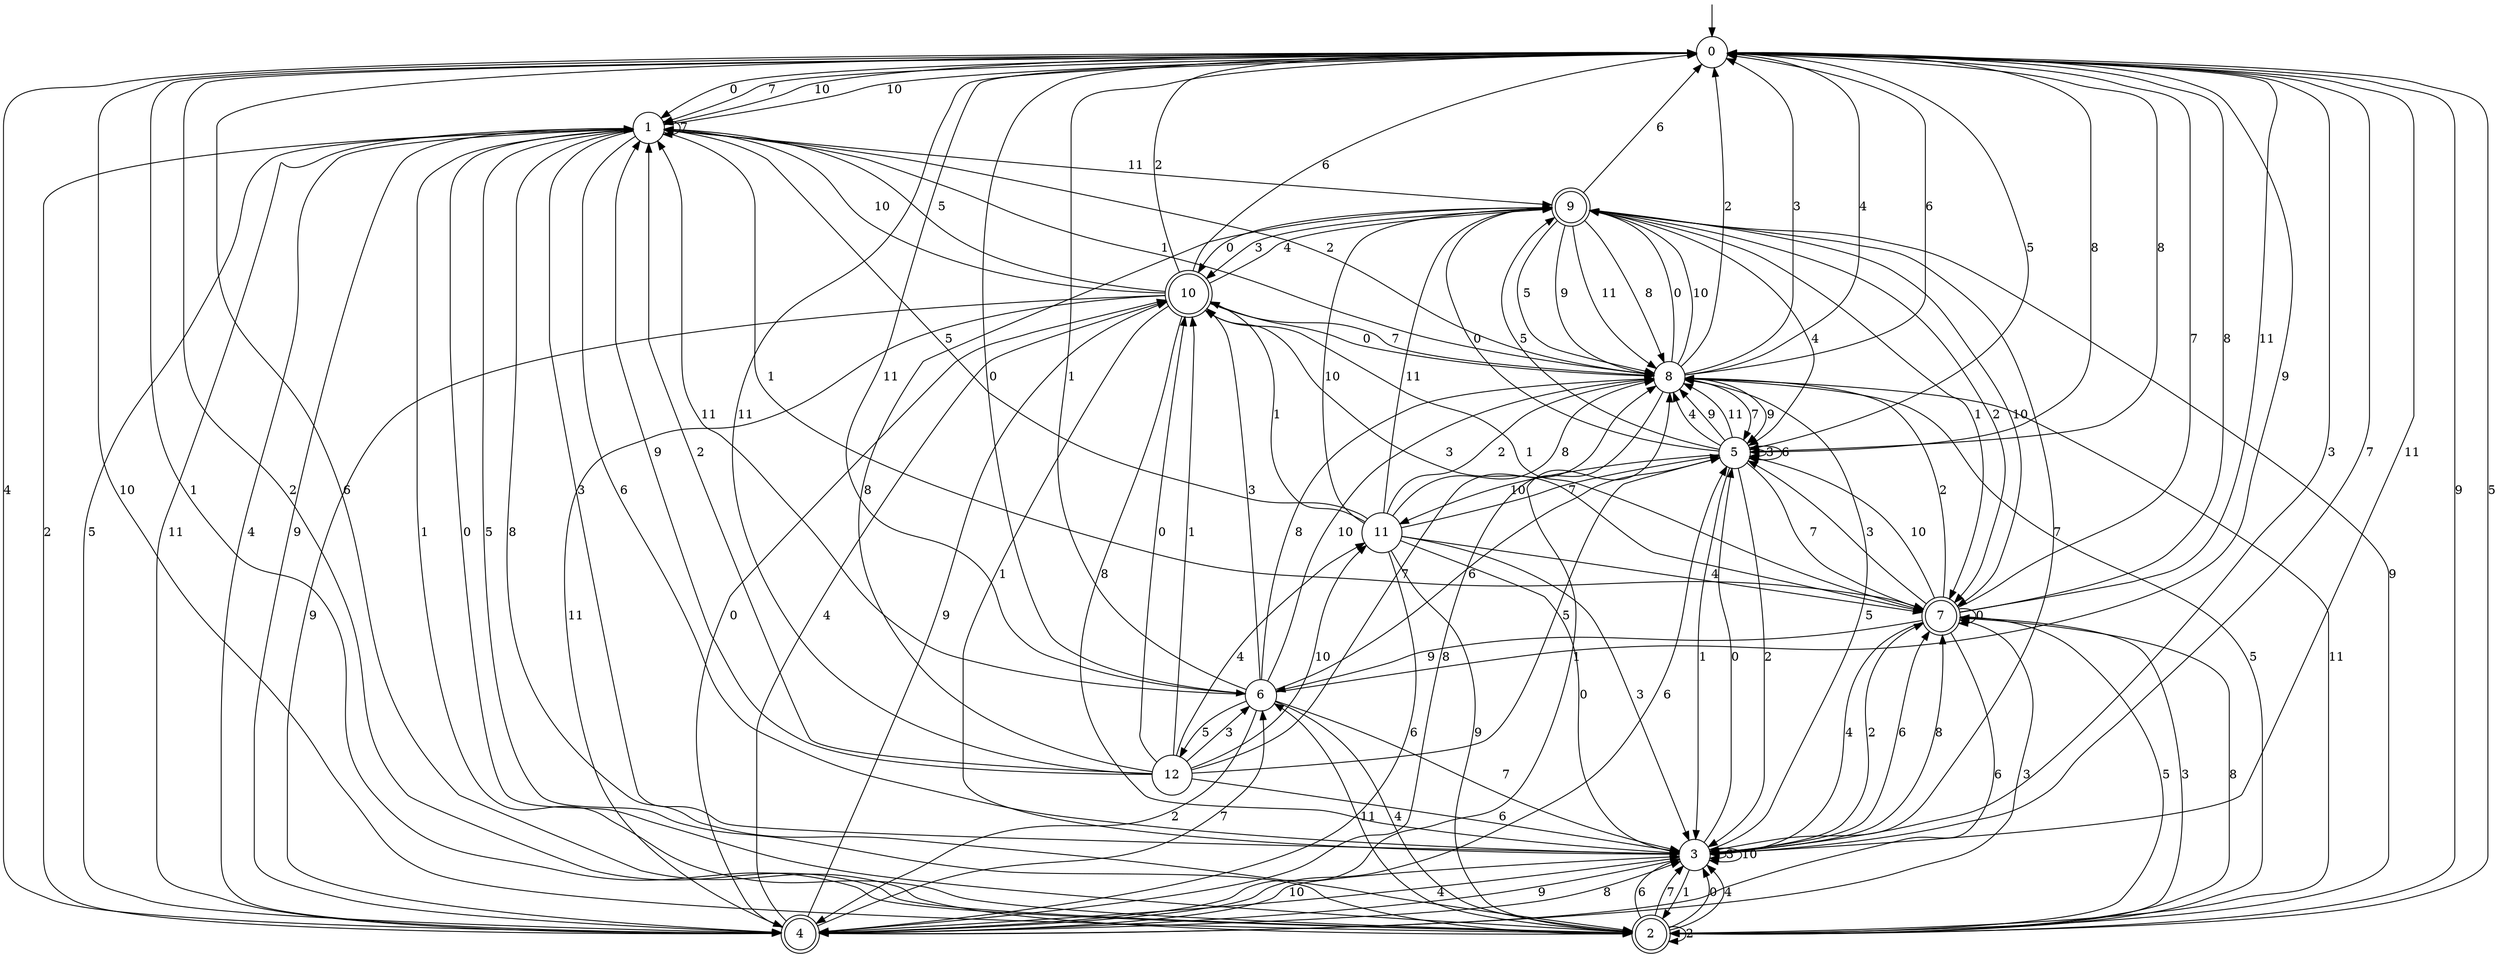 digraph g {

	s0 [shape="circle" label="0"];
	s1 [shape="circle" label="1"];
	s2 [shape="doublecircle" label="2"];
	s3 [shape="circle" label="3"];
	s4 [shape="doublecircle" label="4"];
	s5 [shape="circle" label="5"];
	s6 [shape="circle" label="6"];
	s7 [shape="doublecircle" label="7"];
	s8 [shape="circle" label="8"];
	s9 [shape="doublecircle" label="9"];
	s10 [shape="doublecircle" label="10"];
	s11 [shape="circle" label="11"];
	s12 [shape="circle" label="12"];
	s0 -> s1 [label="0"];
	s0 -> s2 [label="1"];
	s0 -> s2 [label="2"];
	s0 -> s3 [label="3"];
	s0 -> s4 [label="4"];
	s0 -> s5 [label="5"];
	s0 -> s2 [label="6"];
	s0 -> s1 [label="7"];
	s0 -> s5 [label="8"];
	s0 -> s2 [label="9"];
	s0 -> s1 [label="10"];
	s0 -> s6 [label="11"];
	s1 -> s2 [label="0"];
	s1 -> s7 [label="1"];
	s1 -> s8 [label="2"];
	s1 -> s3 [label="3"];
	s1 -> s4 [label="4"];
	s1 -> s2 [label="5"];
	s1 -> s3 [label="6"];
	s1 -> s1 [label="7"];
	s1 -> s2 [label="8"];
	s1 -> s4 [label="9"];
	s1 -> s0 [label="10"];
	s1 -> s9 [label="11"];
	s2 -> s3 [label="0"];
	s2 -> s1 [label="1"];
	s2 -> s2 [label="2"];
	s2 -> s7 [label="3"];
	s2 -> s3 [label="4"];
	s2 -> s0 [label="5"];
	s2 -> s3 [label="6"];
	s2 -> s3 [label="7"];
	s2 -> s7 [label="8"];
	s2 -> s9 [label="9"];
	s2 -> s0 [label="10"];
	s2 -> s6 [label="11"];
	s3 -> s5 [label="0"];
	s3 -> s2 [label="1"];
	s3 -> s7 [label="2"];
	s3 -> s3 [label="3"];
	s3 -> s4 [label="4"];
	s3 -> s8 [label="5"];
	s3 -> s7 [label="6"];
	s3 -> s0 [label="7"];
	s3 -> s7 [label="8"];
	s3 -> s4 [label="9"];
	s3 -> s3 [label="10"];
	s3 -> s0 [label="11"];
	s4 -> s10 [label="0"];
	s4 -> s8 [label="1"];
	s4 -> s1 [label="2"];
	s4 -> s7 [label="3"];
	s4 -> s10 [label="4"];
	s4 -> s1 [label="5"];
	s4 -> s5 [label="6"];
	s4 -> s6 [label="7"];
	s4 -> s3 [label="8"];
	s4 -> s10 [label="9"];
	s4 -> s3 [label="10"];
	s4 -> s1 [label="11"];
	s5 -> s9 [label="0"];
	s5 -> s3 [label="1"];
	s5 -> s3 [label="2"];
	s5 -> s5 [label="3"];
	s5 -> s8 [label="4"];
	s5 -> s9 [label="5"];
	s5 -> s5 [label="6"];
	s5 -> s7 [label="7"];
	s5 -> s0 [label="8"];
	s5 -> s8 [label="9"];
	s5 -> s11 [label="10"];
	s5 -> s8 [label="11"];
	s6 -> s0 [label="0"];
	s6 -> s0 [label="1"];
	s6 -> s4 [label="2"];
	s6 -> s10 [label="3"];
	s6 -> s2 [label="4"];
	s6 -> s12 [label="5"];
	s6 -> s5 [label="6"];
	s6 -> s3 [label="7"];
	s6 -> s8 [label="8"];
	s6 -> s0 [label="9"];
	s6 -> s8 [label="10"];
	s6 -> s1 [label="11"];
	s7 -> s7 [label="0"];
	s7 -> s10 [label="1"];
	s7 -> s8 [label="2"];
	s7 -> s5 [label="3"];
	s7 -> s3 [label="4"];
	s7 -> s2 [label="5"];
	s7 -> s4 [label="6"];
	s7 -> s0 [label="7"];
	s7 -> s0 [label="8"];
	s7 -> s6 [label="9"];
	s7 -> s5 [label="10"];
	s7 -> s0 [label="11"];
	s8 -> s9 [label="0"];
	s8 -> s1 [label="1"];
	s8 -> s0 [label="2"];
	s8 -> s0 [label="3"];
	s8 -> s0 [label="4"];
	s8 -> s2 [label="5"];
	s8 -> s0 [label="6"];
	s8 -> s5 [label="7"];
	s8 -> s4 [label="8"];
	s8 -> s5 [label="9"];
	s8 -> s9 [label="10"];
	s8 -> s2 [label="11"];
	s9 -> s10 [label="0"];
	s9 -> s7 [label="1"];
	s9 -> s7 [label="2"];
	s9 -> s10 [label="3"];
	s9 -> s5 [label="4"];
	s9 -> s8 [label="5"];
	s9 -> s0 [label="6"];
	s9 -> s3 [label="7"];
	s9 -> s8 [label="8"];
	s9 -> s8 [label="9"];
	s9 -> s7 [label="10"];
	s9 -> s8 [label="11"];
	s10 -> s8 [label="0"];
	s10 -> s3 [label="1"];
	s10 -> s0 [label="2"];
	s10 -> s7 [label="3"];
	s10 -> s9 [label="4"];
	s10 -> s1 [label="5"];
	s10 -> s0 [label="6"];
	s10 -> s8 [label="7"];
	s10 -> s3 [label="8"];
	s10 -> s4 [label="9"];
	s10 -> s1 [label="10"];
	s10 -> s4 [label="11"];
	s11 -> s3 [label="0"];
	s11 -> s10 [label="1"];
	s11 -> s8 [label="2"];
	s11 -> s3 [label="3"];
	s11 -> s7 [label="4"];
	s11 -> s1 [label="5"];
	s11 -> s4 [label="6"];
	s11 -> s5 [label="7"];
	s11 -> s8 [label="8"];
	s11 -> s2 [label="9"];
	s11 -> s9 [label="10"];
	s11 -> s9 [label="11"];
	s12 -> s10 [label="0"];
	s12 -> s10 [label="1"];
	s12 -> s1 [label="2"];
	s12 -> s6 [label="3"];
	s12 -> s11 [label="4"];
	s12 -> s5 [label="5"];
	s12 -> s3 [label="6"];
	s12 -> s8 [label="7"];
	s12 -> s9 [label="8"];
	s12 -> s1 [label="9"];
	s12 -> s11 [label="10"];
	s12 -> s0 [label="11"];

__start0 [label="" shape="none" width="0" height="0"];
__start0 -> s0;

}
